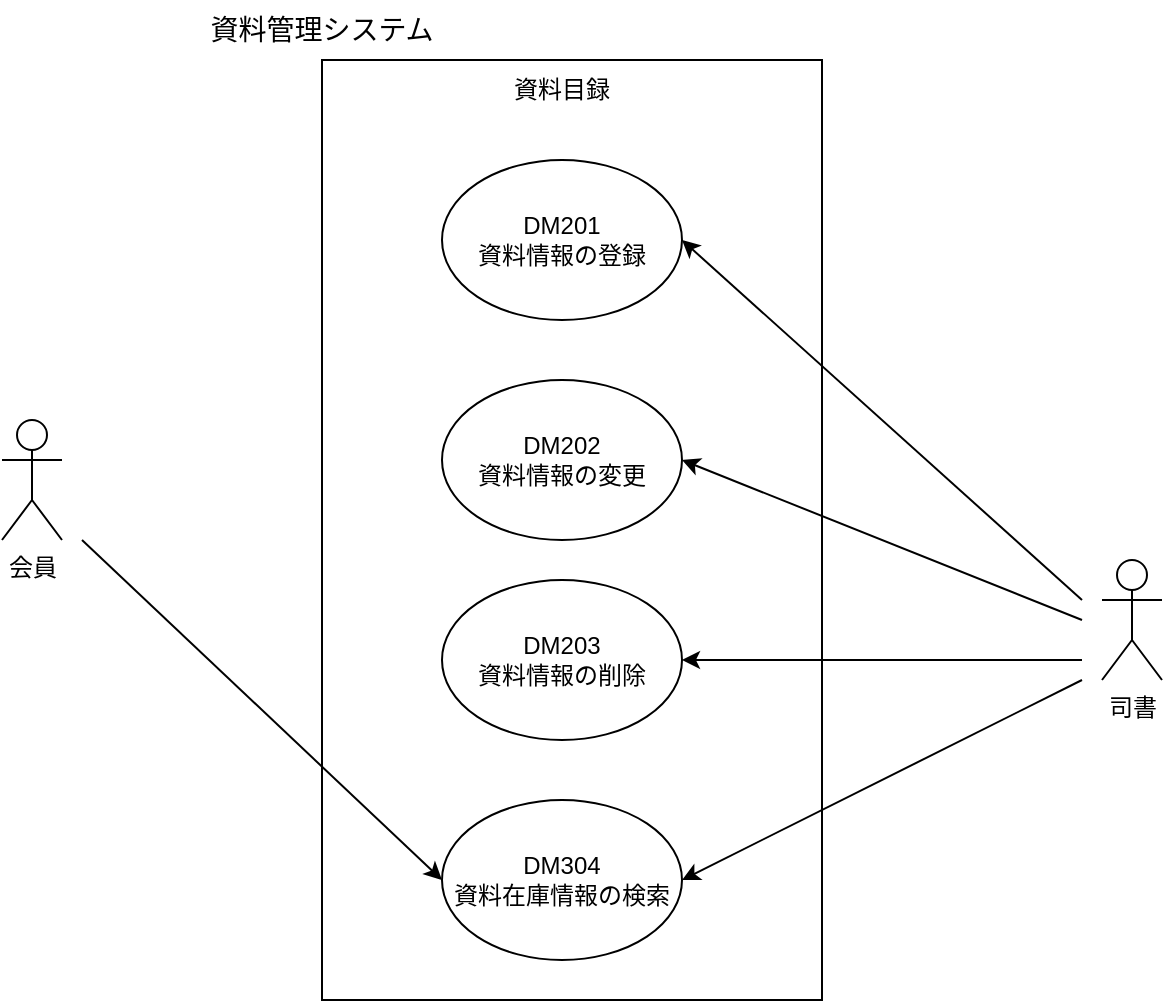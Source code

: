 <mxfile version="18.0.6" type="device"><diagram id="UswndGtZ_aWxPFVLczS0" name="Page-1"><mxGraphModel dx="1422" dy="754" grid="1" gridSize="10" guides="1" tooltips="1" connect="1" arrows="1" fold="1" page="1" pageScale="1" pageWidth="827" pageHeight="1169" math="0" shadow="0"><root><mxCell id="0"/><mxCell id="1" parent="0"/><mxCell id="gxL28ZUSnuThU-aZ4iyl-21" value="" style="rounded=0;whiteSpace=wrap;html=1;align=left;" vertex="1" parent="1"><mxGeometry x="300" y="50" width="250" height="470" as="geometry"/></mxCell><mxCell id="gxL28ZUSnuThU-aZ4iyl-2" value="会員" style="shape=umlActor;verticalLabelPosition=bottom;verticalAlign=top;html=1;outlineConnect=0;" vertex="1" parent="1"><mxGeometry x="140" y="230" width="30" height="60" as="geometry"/></mxCell><mxCell id="gxL28ZUSnuThU-aZ4iyl-3" value="司書" style="shape=umlActor;verticalLabelPosition=bottom;verticalAlign=top;html=1;outlineConnect=0;" vertex="1" parent="1"><mxGeometry x="690" y="300" width="30" height="60" as="geometry"/></mxCell><mxCell id="gxL28ZUSnuThU-aZ4iyl-4" value="DM201&lt;br&gt;資料情報の登録" style="ellipse;whiteSpace=wrap;html=1;" vertex="1" parent="1"><mxGeometry x="360" y="100" width="120" height="80" as="geometry"/></mxCell><mxCell id="gxL28ZUSnuThU-aZ4iyl-5" value="DM202&lt;br&gt;資料情報の変更" style="ellipse;whiteSpace=wrap;html=1;" vertex="1" parent="1"><mxGeometry x="360" y="210" width="120" height="80" as="geometry"/></mxCell><mxCell id="gxL28ZUSnuThU-aZ4iyl-6" value="DM203&lt;br&gt;資料情報の削除" style="ellipse;whiteSpace=wrap;html=1;" vertex="1" parent="1"><mxGeometry x="360" y="310" width="120" height="80" as="geometry"/></mxCell><mxCell id="gxL28ZUSnuThU-aZ4iyl-7" value="DM304&lt;br&gt;資料在庫情報の検索" style="ellipse;whiteSpace=wrap;html=1;" vertex="1" parent="1"><mxGeometry x="360" y="420" width="120" height="80" as="geometry"/></mxCell><mxCell id="gxL28ZUSnuThU-aZ4iyl-22" value="資料目録" style="text;html=1;strokeColor=none;fillColor=none;align=center;verticalAlign=middle;whiteSpace=wrap;rounded=0;" vertex="1" parent="1"><mxGeometry x="390" y="50" width="60" height="30" as="geometry"/></mxCell><mxCell id="gxL28ZUSnuThU-aZ4iyl-23" value="資料管理システム" style="text;html=1;strokeColor=none;fillColor=none;align=center;verticalAlign=middle;whiteSpace=wrap;rounded=0;strokeWidth=3;fontSize=14;" vertex="1" parent="1"><mxGeometry x="240" y="20" width="120" height="30" as="geometry"/></mxCell><mxCell id="gxL28ZUSnuThU-aZ4iyl-26" value="" style="endArrow=classic;html=1;rounded=0;fontSize=14;entryX=0;entryY=0.5;entryDx=0;entryDy=0;" edge="1" parent="1" target="gxL28ZUSnuThU-aZ4iyl-7"><mxGeometry width="50" height="50" relative="1" as="geometry"><mxPoint x="180" y="290" as="sourcePoint"/><mxPoint x="440" y="330" as="targetPoint"/></mxGeometry></mxCell><mxCell id="gxL28ZUSnuThU-aZ4iyl-27" value="" style="endArrow=classic;html=1;rounded=0;fontSize=14;entryX=1;entryY=0.5;entryDx=0;entryDy=0;" edge="1" parent="1" target="gxL28ZUSnuThU-aZ4iyl-7"><mxGeometry width="50" height="50" relative="1" as="geometry"><mxPoint x="680" y="360" as="sourcePoint"/><mxPoint x="440" y="330" as="targetPoint"/></mxGeometry></mxCell><mxCell id="gxL28ZUSnuThU-aZ4iyl-28" value="" style="endArrow=classic;html=1;rounded=0;fontSize=14;entryX=1;entryY=0.5;entryDx=0;entryDy=0;" edge="1" parent="1" target="gxL28ZUSnuThU-aZ4iyl-6"><mxGeometry width="50" height="50" relative="1" as="geometry"><mxPoint x="680" y="350" as="sourcePoint"/><mxPoint x="440" y="330" as="targetPoint"/></mxGeometry></mxCell><mxCell id="gxL28ZUSnuThU-aZ4iyl-29" value="" style="endArrow=classic;html=1;rounded=0;fontSize=14;entryX=1;entryY=0.5;entryDx=0;entryDy=0;" edge="1" parent="1" target="gxL28ZUSnuThU-aZ4iyl-5"><mxGeometry width="50" height="50" relative="1" as="geometry"><mxPoint x="680" y="330" as="sourcePoint"/><mxPoint x="440" y="330" as="targetPoint"/></mxGeometry></mxCell><mxCell id="gxL28ZUSnuThU-aZ4iyl-30" value="" style="endArrow=classic;html=1;rounded=0;fontSize=14;entryX=1;entryY=0.5;entryDx=0;entryDy=0;" edge="1" parent="1" target="gxL28ZUSnuThU-aZ4iyl-4"><mxGeometry width="50" height="50" relative="1" as="geometry"><mxPoint x="680" y="320" as="sourcePoint"/><mxPoint x="440" y="330" as="targetPoint"/></mxGeometry></mxCell></root></mxGraphModel></diagram></mxfile>